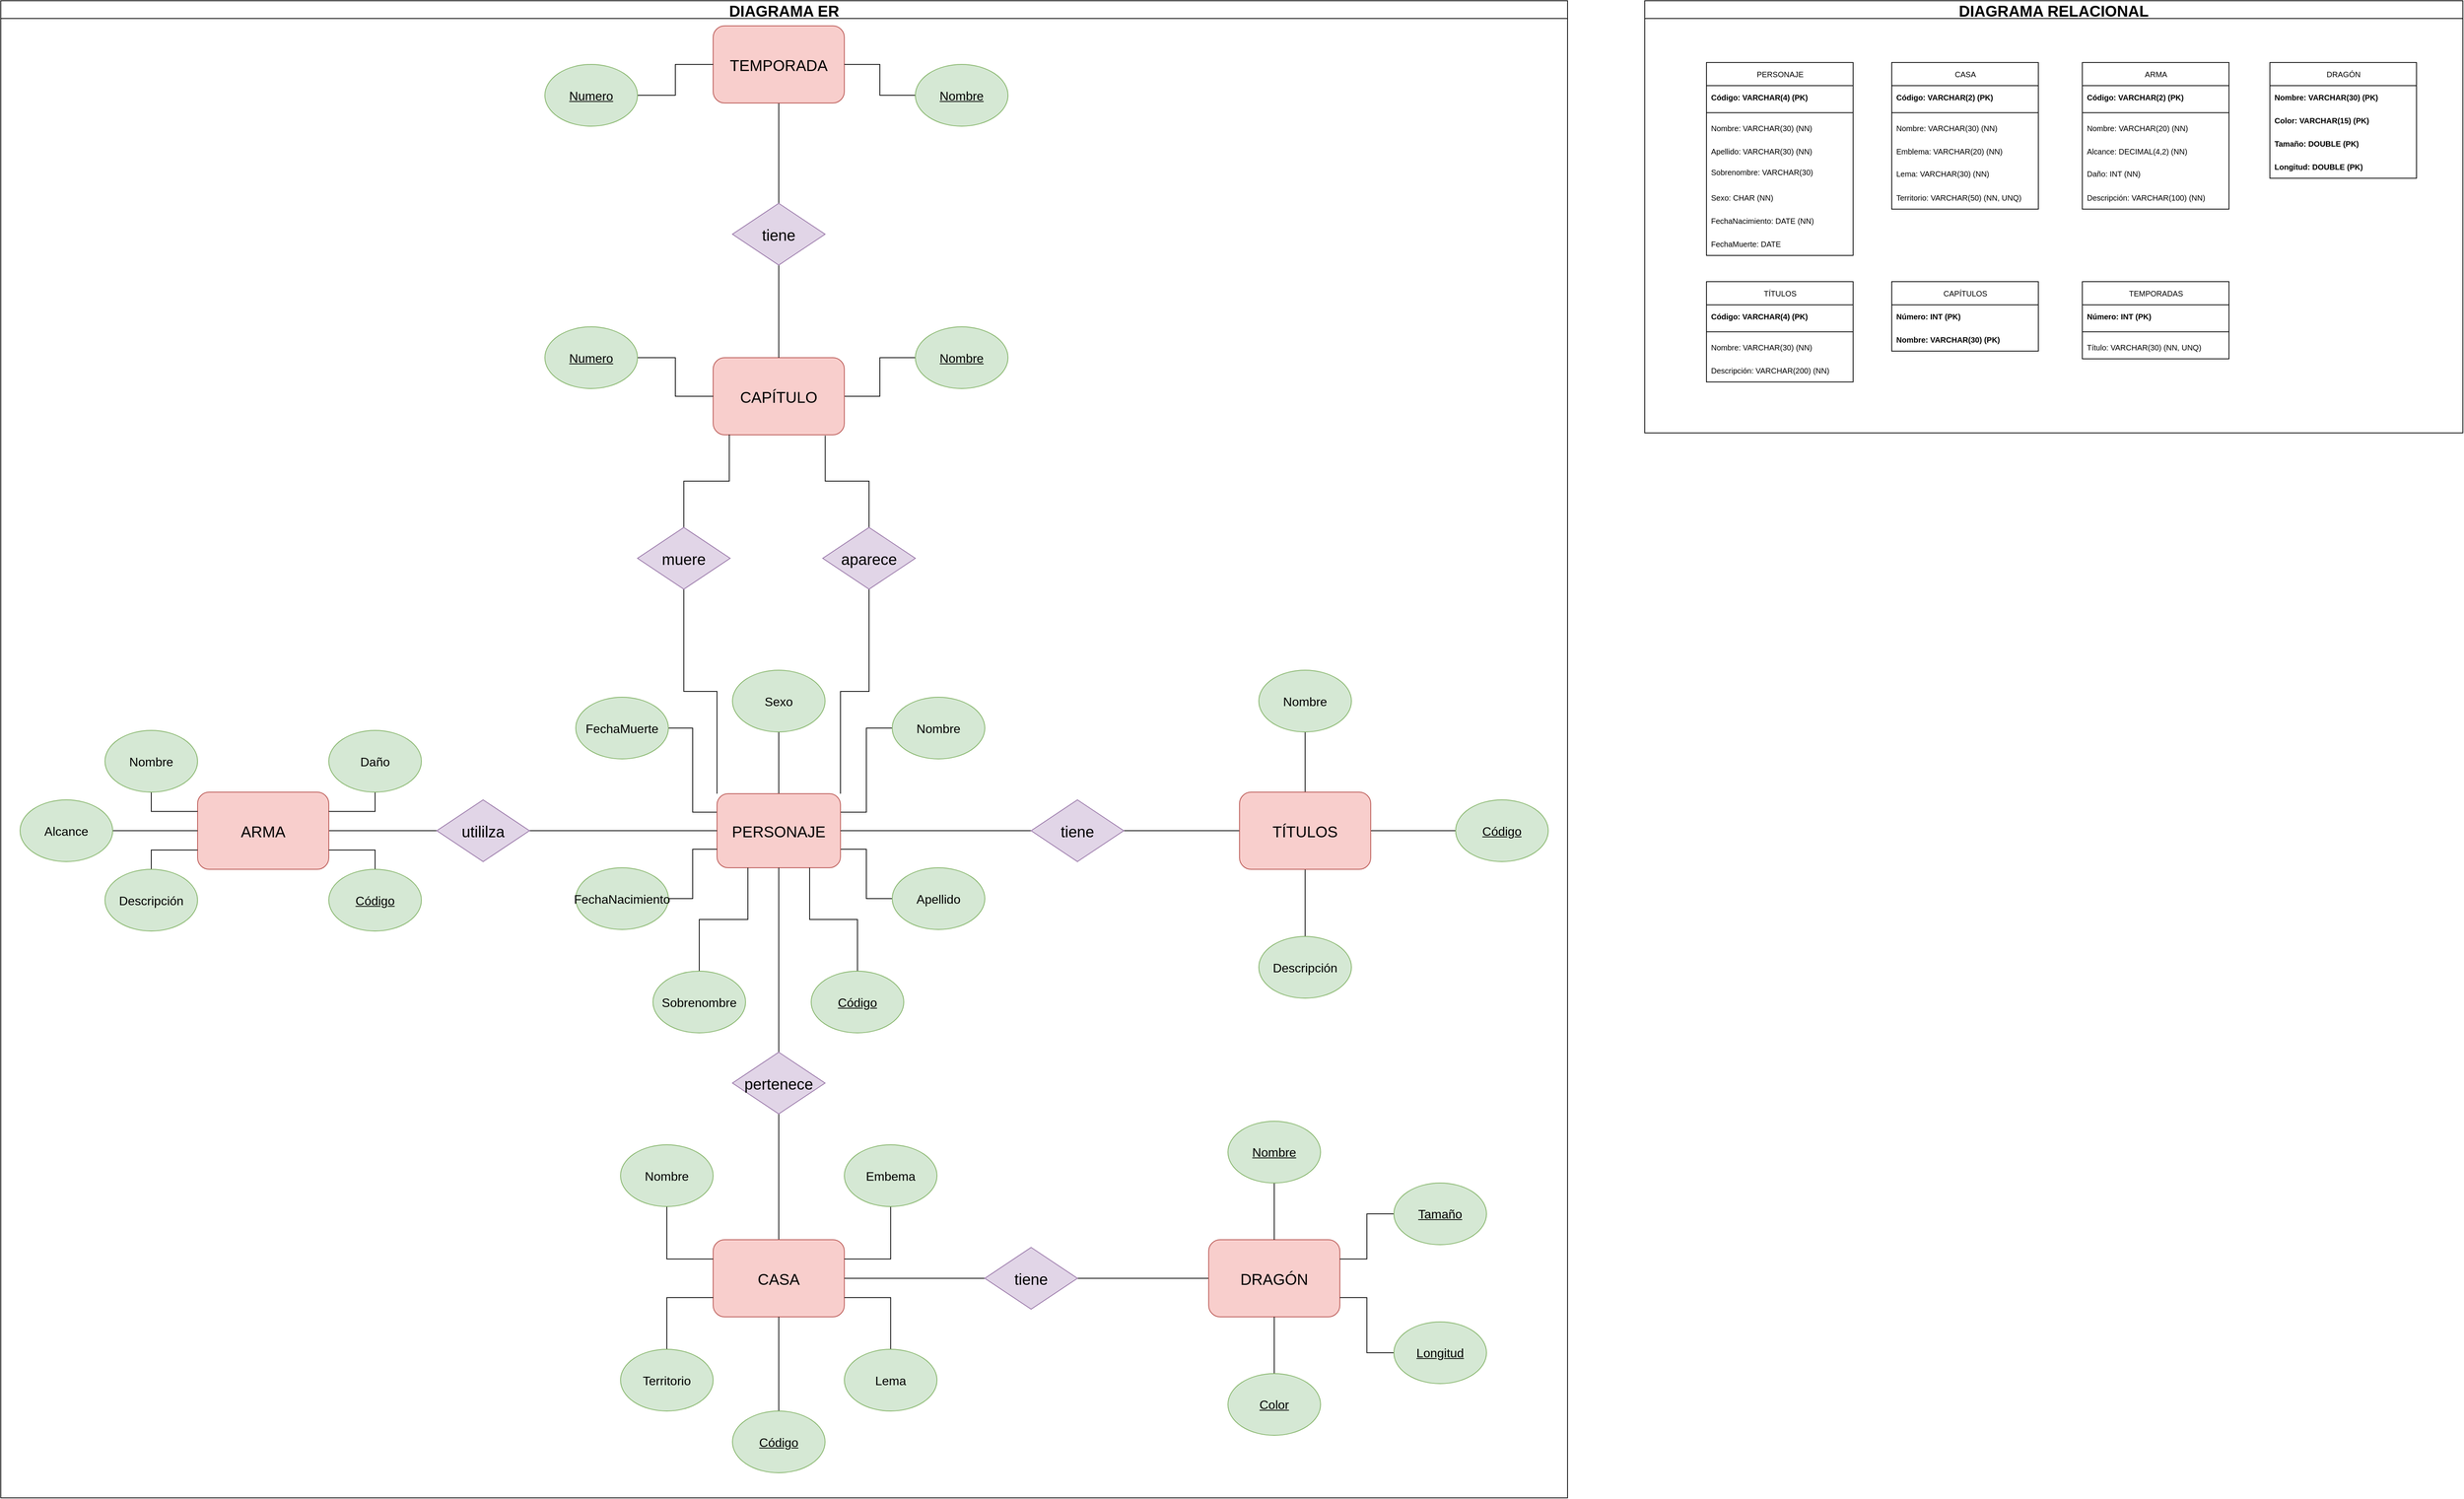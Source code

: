 <mxfile version="20.5.3" type="google"><diagram id="aLsvTZAw9SUJD15MNwd6" name="Página-1"><mxGraphModel grid="1" page="1" gridSize="10" guides="1" tooltips="1" connect="1" arrows="1" fold="1" pageScale="1" pageWidth="1654" pageHeight="1169" math="0" shadow="0"><root><mxCell id="0"/><mxCell id="1" parent="0"/><mxCell id="Mg6Dkxe5XD_Mq7ivaRvk-1" value="DIAGRAMA ER" style="swimlane;fontSize=20;startSize=23;" vertex="1" parent="1"><mxGeometry x="-2240" y="290" width="2030" height="1940" as="geometry"/></mxCell><mxCell id="mIwRkPIRXLAFHMo4J24B-2" style="edgeStyle=orthogonalEdgeStyle;rounded=0;orthogonalLoop=1;jettySize=auto;html=1;endArrow=none;endFill=0;" edge="1" parent="Mg6Dkxe5XD_Mq7ivaRvk-1" source="mkuXQ9xr3yHY9NGdaIat-8" target="mkuXQ9xr3yHY9NGdaIat-52"><mxGeometry relative="1" as="geometry"/></mxCell><mxCell id="mkuXQ9xr3yHY9NGdaIat-8" value="CASA" style="rounded=1;whiteSpace=wrap;html=1;fillColor=#f8cecc;strokeColor=#b85450;fontSize=20;" vertex="1" parent="Mg6Dkxe5XD_Mq7ivaRvk-1"><mxGeometry x="923" y="1605.5" width="170" height="100" as="geometry"/></mxCell><mxCell id="mIwRkPIRXLAFHMo4J24B-20" style="edgeStyle=orthogonalEdgeStyle;rounded=0;orthogonalLoop=1;jettySize=auto;html=1;entryX=1;entryY=0.5;entryDx=0;entryDy=0;endArrow=none;endFill=0;" edge="1" parent="Mg6Dkxe5XD_Mq7ivaRvk-1" source="mkuXQ9xr3yHY9NGdaIat-15" target="mkuXQ9xr3yHY9NGdaIat-41"><mxGeometry relative="1" as="geometry"/></mxCell><mxCell id="mkuXQ9xr3yHY9NGdaIat-15" value="&lt;u style=&quot;font-size: 16px;&quot;&gt;Código&lt;/u&gt;" style="ellipse;whiteSpace=wrap;html=1;fillColor=#d5e8d4;strokeColor=#82b366;fontSize=16;" vertex="1" parent="Mg6Dkxe5XD_Mq7ivaRvk-1"><mxGeometry x="1885" y="1035.5" width="120" height="80" as="geometry"/></mxCell><mxCell id="mIwRkPIRXLAFHMo4J24B-21" style="edgeStyle=orthogonalEdgeStyle;rounded=0;orthogonalLoop=1;jettySize=auto;html=1;endArrow=none;endFill=0;" edge="1" parent="Mg6Dkxe5XD_Mq7ivaRvk-1" source="mkuXQ9xr3yHY9NGdaIat-17" target="mkuXQ9xr3yHY9NGdaIat-41"><mxGeometry relative="1" as="geometry"/></mxCell><mxCell id="mkuXQ9xr3yHY9NGdaIat-17" value="Nombre" style="ellipse;whiteSpace=wrap;html=1;fillColor=#d5e8d4;strokeColor=#82b366;fontSize=16;" vertex="1" parent="Mg6Dkxe5XD_Mq7ivaRvk-1"><mxGeometry x="1630" y="867.5" width="120" height="80" as="geometry"/></mxCell><mxCell id="p7x36olJWWS2uC2-jQU8-4" style="edgeStyle=orthogonalEdgeStyle;rounded=0;orthogonalLoop=1;jettySize=auto;html=1;entryX=1;entryY=0.25;entryDx=0;entryDy=0;endArrow=none;endFill=0;" edge="1" parent="Mg6Dkxe5XD_Mq7ivaRvk-1" source="mkuXQ9xr3yHY9NGdaIat-10" target="mkuXQ9xr3yHY9NGdaIat-40"><mxGeometry relative="1" as="geometry"/></mxCell><mxCell id="mkuXQ9xr3yHY9NGdaIat-10" value="Nombre" style="ellipse;whiteSpace=wrap;html=1;fillColor=#d5e8d4;strokeColor=#82b366;fontSize=16;" vertex="1" parent="Mg6Dkxe5XD_Mq7ivaRvk-1"><mxGeometry x="1155" y="902.5" width="120" height="80" as="geometry"/></mxCell><mxCell id="p7x36olJWWS2uC2-jQU8-8" style="edgeStyle=orthogonalEdgeStyle;rounded=0;orthogonalLoop=1;jettySize=auto;html=1;entryX=1;entryY=0.75;entryDx=0;entryDy=0;endArrow=none;endFill=0;" edge="1" parent="Mg6Dkxe5XD_Mq7ivaRvk-1" source="mkuXQ9xr3yHY9NGdaIat-20" target="mkuXQ9xr3yHY9NGdaIat-40"><mxGeometry relative="1" as="geometry"/></mxCell><mxCell id="mkuXQ9xr3yHY9NGdaIat-20" value="Apellido" style="ellipse;whiteSpace=wrap;html=1;fillColor=#d5e8d4;strokeColor=#82b366;fontSize=16;" vertex="1" parent="Mg6Dkxe5XD_Mq7ivaRvk-1"><mxGeometry x="1155" y="1123.5" width="120" height="80" as="geometry"/></mxCell><mxCell id="p7x36olJWWS2uC2-jQU8-1" value="" style="edgeStyle=orthogonalEdgeStyle;rounded=0;orthogonalLoop=1;jettySize=auto;html=1;endArrow=none;endFill=0;" edge="1" parent="Mg6Dkxe5XD_Mq7ivaRvk-1" source="mkuXQ9xr3yHY9NGdaIat-22" target="mkuXQ9xr3yHY9NGdaIat-40"><mxGeometry relative="1" as="geometry"/></mxCell><mxCell id="mkuXQ9xr3yHY9NGdaIat-22" value="Sexo" style="ellipse;whiteSpace=wrap;html=1;fillColor=#d5e8d4;strokeColor=#82b366;fontSize=16;" vertex="1" parent="Mg6Dkxe5XD_Mq7ivaRvk-1"><mxGeometry x="948" y="867.5" width="120" height="80" as="geometry"/></mxCell><mxCell id="p7x36olJWWS2uC2-jQU8-5" style="edgeStyle=orthogonalEdgeStyle;rounded=0;orthogonalLoop=1;jettySize=auto;html=1;entryX=0;entryY=0.25;entryDx=0;entryDy=0;endArrow=none;endFill=0;" edge="1" parent="Mg6Dkxe5XD_Mq7ivaRvk-1" source="mkuXQ9xr3yHY9NGdaIat-24" target="mkuXQ9xr3yHY9NGdaIat-40"><mxGeometry relative="1" as="geometry"/></mxCell><mxCell id="mkuXQ9xr3yHY9NGdaIat-24" value="FechaMuerte" style="ellipse;whiteSpace=wrap;html=1;fillColor=#d5e8d4;strokeColor=#82b366;fontSize=16;" vertex="1" parent="Mg6Dkxe5XD_Mq7ivaRvk-1"><mxGeometry x="745" y="902.5" width="120" height="80" as="geometry"/></mxCell><mxCell id="mIwRkPIRXLAFHMo4J24B-22" style="edgeStyle=orthogonalEdgeStyle;rounded=0;orthogonalLoop=1;jettySize=auto;html=1;entryX=0.5;entryY=1;entryDx=0;entryDy=0;endArrow=none;endFill=0;" edge="1" parent="Mg6Dkxe5XD_Mq7ivaRvk-1" source="mkuXQ9xr3yHY9NGdaIat-34" target="mkuXQ9xr3yHY9NGdaIat-41"><mxGeometry relative="1" as="geometry"/></mxCell><mxCell id="mkuXQ9xr3yHY9NGdaIat-34" value="Descripción" style="ellipse;whiteSpace=wrap;html=1;fillColor=#d5e8d4;strokeColor=#82b366;fontSize=16;" vertex="1" parent="Mg6Dkxe5XD_Mq7ivaRvk-1"><mxGeometry x="1630" y="1212.5" width="120" height="80" as="geometry"/></mxCell><mxCell id="mIwRkPIRXLAFHMo4J24B-30" style="edgeStyle=orthogonalEdgeStyle;rounded=0;orthogonalLoop=1;jettySize=auto;html=1;entryX=0;entryY=0.5;entryDx=0;entryDy=0;endArrow=none;endFill=0;" edge="1" parent="Mg6Dkxe5XD_Mq7ivaRvk-1" source="mkuXQ9xr3yHY9NGdaIat-37" target="mkuXQ9xr3yHY9NGdaIat-45"><mxGeometry relative="1" as="geometry"/></mxCell><mxCell id="mkuXQ9xr3yHY9NGdaIat-37" value="CAPÍTULO" style="rounded=1;whiteSpace=wrap;html=1;fillColor=#f8cecc;strokeColor=#b85450;fontSize=20;" vertex="1" parent="Mg6Dkxe5XD_Mq7ivaRvk-1"><mxGeometry x="923" y="462.5" width="170" height="100" as="geometry"/></mxCell><mxCell id="mIwRkPIRXLAFHMo4J24B-32" style="edgeStyle=orthogonalEdgeStyle;rounded=0;orthogonalLoop=1;jettySize=auto;html=1;endArrow=none;endFill=0;" edge="1" parent="Mg6Dkxe5XD_Mq7ivaRvk-1" source="mkuXQ9xr3yHY9NGdaIat-38" target="mkuXQ9xr3yHY9NGdaIat-76"><mxGeometry relative="1" as="geometry"/></mxCell><mxCell id="mkuXQ9xr3yHY9NGdaIat-38" value="TEMPORADA" style="rounded=1;whiteSpace=wrap;html=1;fillColor=#f8cecc;strokeColor=#b85450;fontSize=20;" vertex="1" parent="Mg6Dkxe5XD_Mq7ivaRvk-1"><mxGeometry x="923" y="32.5" width="170" height="100" as="geometry"/></mxCell><mxCell id="mIwRkPIRXLAFHMo4J24B-10" style="edgeStyle=orthogonalEdgeStyle;rounded=0;orthogonalLoop=1;jettySize=auto;html=1;entryX=1;entryY=0.5;entryDx=0;entryDy=0;endArrow=none;endFill=0;" edge="1" parent="Mg6Dkxe5XD_Mq7ivaRvk-1" source="mkuXQ9xr3yHY9NGdaIat-39" target="mkuXQ9xr3yHY9NGdaIat-71"><mxGeometry relative="1" as="geometry"/></mxCell><mxCell id="mkuXQ9xr3yHY9NGdaIat-39" value="DRAGÓN" style="rounded=1;whiteSpace=wrap;html=1;fillColor=#f8cecc;strokeColor=#b85450;fontSize=20;" vertex="1" parent="Mg6Dkxe5XD_Mq7ivaRvk-1"><mxGeometry x="1565" y="1605.5" width="170" height="100" as="geometry"/></mxCell><mxCell id="mkuXQ9xr3yHY9NGdaIat-40" value="PERSONAJE" style="rounded=1;whiteSpace=wrap;html=1;fillColor=#f8cecc;strokeColor=#b85450;fontSize=20;" vertex="1" parent="Mg6Dkxe5XD_Mq7ivaRvk-1"><mxGeometry x="928" y="1027.5" width="160" height="96" as="geometry"/></mxCell><mxCell id="mIwRkPIRXLAFHMo4J24B-19" style="edgeStyle=orthogonalEdgeStyle;rounded=0;orthogonalLoop=1;jettySize=auto;html=1;entryX=1;entryY=0.5;entryDx=0;entryDy=0;endArrow=none;endFill=0;" edge="1" parent="Mg6Dkxe5XD_Mq7ivaRvk-1" source="mkuXQ9xr3yHY9NGdaIat-41" target="mkuXQ9xr3yHY9NGdaIat-72"><mxGeometry relative="1" as="geometry"/></mxCell><mxCell id="mkuXQ9xr3yHY9NGdaIat-41" value="TÍTULOS" style="rounded=1;whiteSpace=wrap;html=1;fillColor=#f8cecc;strokeColor=#b85450;fontSize=20;" vertex="1" parent="Mg6Dkxe5XD_Mq7ivaRvk-1"><mxGeometry x="1605" y="1025.5" width="170" height="100" as="geometry"/></mxCell><mxCell id="mIwRkPIRXLAFHMo4J24B-12" style="edgeStyle=orthogonalEdgeStyle;rounded=0;orthogonalLoop=1;jettySize=auto;html=1;endArrow=none;endFill=0;" edge="1" parent="Mg6Dkxe5XD_Mq7ivaRvk-1" source="mkuXQ9xr3yHY9NGdaIat-42" target="mkuXQ9xr3yHY9NGdaIat-53"><mxGeometry relative="1" as="geometry"/></mxCell><mxCell id="mkuXQ9xr3yHY9NGdaIat-42" value="ARMA" style="rounded=1;whiteSpace=wrap;html=1;fillColor=#f8cecc;strokeColor=#b85450;fontSize=20;" vertex="1" parent="Mg6Dkxe5XD_Mq7ivaRvk-1"><mxGeometry x="255" y="1025.5" width="170" height="100" as="geometry"/></mxCell><mxCell id="mIwRkPIRXLAFHMo4J24B-29" style="edgeStyle=orthogonalEdgeStyle;rounded=0;orthogonalLoop=1;jettySize=auto;html=1;entryX=0;entryY=0.5;entryDx=0;entryDy=0;endArrow=none;endFill=0;" edge="1" parent="Mg6Dkxe5XD_Mq7ivaRvk-1" source="mkuXQ9xr3yHY9NGdaIat-44" target="mkuXQ9xr3yHY9NGdaIat-37"><mxGeometry relative="1" as="geometry"/></mxCell><mxCell id="mkuXQ9xr3yHY9NGdaIat-44" value="&lt;u&gt;Numero&lt;/u&gt;" style="ellipse;whiteSpace=wrap;html=1;fillColor=#d5e8d4;strokeColor=#82b366;fontStyle=4;fontSize=16;" vertex="1" parent="Mg6Dkxe5XD_Mq7ivaRvk-1"><mxGeometry x="705" y="422.5" width="120" height="80" as="geometry"/></mxCell><mxCell id="mkuXQ9xr3yHY9NGdaIat-45" value="Nombre" style="ellipse;whiteSpace=wrap;html=1;fillColor=#d5e8d4;strokeColor=#82b366;fontStyle=4;fontSize=16;" vertex="1" parent="Mg6Dkxe5XD_Mq7ivaRvk-1"><mxGeometry x="1185" y="422.5" width="120" height="80" as="geometry"/></mxCell><mxCell id="mIwRkPIRXLAFHMo4J24B-33" style="edgeStyle=orthogonalEdgeStyle;rounded=0;orthogonalLoop=1;jettySize=auto;html=1;entryX=0;entryY=0.5;entryDx=0;entryDy=0;endArrow=none;endFill=0;" edge="1" parent="Mg6Dkxe5XD_Mq7ivaRvk-1" source="mkuXQ9xr3yHY9NGdaIat-46" target="mkuXQ9xr3yHY9NGdaIat-38"><mxGeometry relative="1" as="geometry"/></mxCell><mxCell id="mkuXQ9xr3yHY9NGdaIat-46" value="Numero" style="ellipse;whiteSpace=wrap;html=1;fillColor=#d5e8d4;strokeColor=#82b366;fontStyle=4;fontSize=16;" vertex="1" parent="Mg6Dkxe5XD_Mq7ivaRvk-1"><mxGeometry x="705" y="82.5" width="120" height="80" as="geometry"/></mxCell><mxCell id="mIwRkPIRXLAFHMo4J24B-34" style="edgeStyle=orthogonalEdgeStyle;rounded=0;orthogonalLoop=1;jettySize=auto;html=1;endArrow=none;endFill=0;" edge="1" parent="Mg6Dkxe5XD_Mq7ivaRvk-1" source="mkuXQ9xr3yHY9NGdaIat-47" target="mkuXQ9xr3yHY9NGdaIat-38"><mxGeometry relative="1" as="geometry"/></mxCell><mxCell id="mkuXQ9xr3yHY9NGdaIat-47" value="Nombre" style="ellipse;whiteSpace=wrap;html=1;fillColor=#d5e8d4;strokeColor=#82b366;fontStyle=4;fontSize=16;" vertex="1" parent="Mg6Dkxe5XD_Mq7ivaRvk-1"><mxGeometry x="1185" y="82.5" width="120" height="80" as="geometry"/></mxCell><mxCell id="mIwRkPIRXLAFHMo4J24B-3" style="edgeStyle=orthogonalEdgeStyle;rounded=0;orthogonalLoop=1;jettySize=auto;html=1;entryX=0.5;entryY=1;entryDx=0;entryDy=0;endArrow=none;endFill=0;" edge="1" parent="Mg6Dkxe5XD_Mq7ivaRvk-1" source="mkuXQ9xr3yHY9NGdaIat-52" target="mkuXQ9xr3yHY9NGdaIat-40"><mxGeometry relative="1" as="geometry"/></mxCell><mxCell id="mkuXQ9xr3yHY9NGdaIat-52" value="pertenece" style="rhombus;whiteSpace=wrap;html=1;fontSize=20;fillColor=#e1d5e7;strokeColor=#9673a6;" vertex="1" parent="Mg6Dkxe5XD_Mq7ivaRvk-1"><mxGeometry x="948" y="1362.5" width="120" height="80" as="geometry"/></mxCell><mxCell id="mIwRkPIRXLAFHMo4J24B-11" style="edgeStyle=orthogonalEdgeStyle;rounded=0;orthogonalLoop=1;jettySize=auto;html=1;endArrow=none;endFill=0;" edge="1" parent="Mg6Dkxe5XD_Mq7ivaRvk-1" source="mkuXQ9xr3yHY9NGdaIat-53" target="mkuXQ9xr3yHY9NGdaIat-40"><mxGeometry relative="1" as="geometry"/></mxCell><mxCell id="mkuXQ9xr3yHY9NGdaIat-53" value="utililza" style="rhombus;whiteSpace=wrap;html=1;fontSize=20;fillColor=#e1d5e7;strokeColor=#9673a6;" vertex="1" parent="Mg6Dkxe5XD_Mq7ivaRvk-1"><mxGeometry x="565" y="1035.5" width="120" height="80" as="geometry"/></mxCell><mxCell id="mIwRkPIRXLAFHMo4J24B-7" style="edgeStyle=orthogonalEdgeStyle;rounded=0;orthogonalLoop=1;jettySize=auto;html=1;entryX=0.5;entryY=0;entryDx=0;entryDy=0;endArrow=none;endFill=0;" edge="1" parent="Mg6Dkxe5XD_Mq7ivaRvk-1" source="mkuXQ9xr3yHY9NGdaIat-54" target="mkuXQ9xr3yHY9NGdaIat-39"><mxGeometry relative="1" as="geometry"/></mxCell><mxCell id="mkuXQ9xr3yHY9NGdaIat-54" value="Nombre" style="ellipse;whiteSpace=wrap;html=1;fillColor=#d5e8d4;strokeColor=#82b366;fontStyle=4;fontSize=16;" vertex="1" parent="Mg6Dkxe5XD_Mq7ivaRvk-1"><mxGeometry x="1590" y="1452" width="120" height="80" as="geometry"/></mxCell><mxCell id="mIwRkPIRXLAFHMo4J24B-9" style="edgeStyle=orthogonalEdgeStyle;rounded=0;orthogonalLoop=1;jettySize=auto;html=1;entryX=1;entryY=0.75;entryDx=0;entryDy=0;endArrow=none;endFill=0;" edge="1" parent="Mg6Dkxe5XD_Mq7ivaRvk-1" source="mkuXQ9xr3yHY9NGdaIat-55" target="mkuXQ9xr3yHY9NGdaIat-39"><mxGeometry relative="1" as="geometry"/></mxCell><mxCell id="mkuXQ9xr3yHY9NGdaIat-55" value="Longitud" style="ellipse;whiteSpace=wrap;html=1;fillColor=#d5e8d4;strokeColor=#82b366;fontStyle=4;fontSize=16;" vertex="1" parent="Mg6Dkxe5XD_Mq7ivaRvk-1"><mxGeometry x="1805" y="1712" width="120" height="80" as="geometry"/></mxCell><mxCell id="mIwRkPIRXLAFHMo4J24B-8" style="edgeStyle=orthogonalEdgeStyle;rounded=0;orthogonalLoop=1;jettySize=auto;html=1;entryX=1;entryY=0.25;entryDx=0;entryDy=0;endArrow=none;endFill=0;" edge="1" parent="Mg6Dkxe5XD_Mq7ivaRvk-1" source="mkuXQ9xr3yHY9NGdaIat-56" target="mkuXQ9xr3yHY9NGdaIat-39"><mxGeometry relative="1" as="geometry"/></mxCell><mxCell id="mkuXQ9xr3yHY9NGdaIat-56" value="Tamaño" style="ellipse;whiteSpace=wrap;html=1;fillColor=#d5e8d4;strokeColor=#82b366;fontStyle=4;fontSize=16;" vertex="1" parent="Mg6Dkxe5XD_Mq7ivaRvk-1"><mxGeometry x="1805" y="1532" width="120" height="80" as="geometry"/></mxCell><mxCell id="mIwRkPIRXLAFHMo4J24B-6" style="edgeStyle=orthogonalEdgeStyle;rounded=0;orthogonalLoop=1;jettySize=auto;html=1;endArrow=none;endFill=0;" edge="1" parent="Mg6Dkxe5XD_Mq7ivaRvk-1" source="mkuXQ9xr3yHY9NGdaIat-57" target="mkuXQ9xr3yHY9NGdaIat-39"><mxGeometry relative="1" as="geometry"/></mxCell><mxCell id="mkuXQ9xr3yHY9NGdaIat-57" value="Color" style="ellipse;whiteSpace=wrap;html=1;fillColor=#d5e8d4;strokeColor=#82b366;fontStyle=4;fontSize=16;" vertex="1" parent="Mg6Dkxe5XD_Mq7ivaRvk-1"><mxGeometry x="1590" y="1779" width="120" height="80" as="geometry"/></mxCell><mxCell id="p7x36olJWWS2uC2-jQU8-16" style="edgeStyle=orthogonalEdgeStyle;rounded=0;orthogonalLoop=1;jettySize=auto;html=1;entryX=0.5;entryY=1;entryDx=0;entryDy=0;endArrow=none;endFill=0;" edge="1" parent="Mg6Dkxe5XD_Mq7ivaRvk-1" source="mkuXQ9xr3yHY9NGdaIat-58" target="mkuXQ9xr3yHY9NGdaIat-8"><mxGeometry relative="1" as="geometry"/></mxCell><mxCell id="mkuXQ9xr3yHY9NGdaIat-58" value="&lt;u style=&quot;font-size: 16px;&quot;&gt;Código&lt;/u&gt;" style="ellipse;whiteSpace=wrap;html=1;fillColor=#d5e8d4;strokeColor=#82b366;fontSize=16;" vertex="1" parent="Mg6Dkxe5XD_Mq7ivaRvk-1"><mxGeometry x="948" y="1827.5" width="120" height="80" as="geometry"/></mxCell><mxCell id="p7x36olJWWS2uC2-jQU8-12" style="edgeStyle=orthogonalEdgeStyle;rounded=0;orthogonalLoop=1;jettySize=auto;html=1;entryX=0;entryY=0.25;entryDx=0;entryDy=0;endArrow=none;endFill=0;" edge="1" parent="Mg6Dkxe5XD_Mq7ivaRvk-1" source="mkuXQ9xr3yHY9NGdaIat-59" target="mkuXQ9xr3yHY9NGdaIat-8"><mxGeometry relative="1" as="geometry"/></mxCell><mxCell id="mkuXQ9xr3yHY9NGdaIat-59" value="Nombre" style="ellipse;whiteSpace=wrap;html=1;fillColor=#d5e8d4;strokeColor=#82b366;fontSize=16;" vertex="1" parent="Mg6Dkxe5XD_Mq7ivaRvk-1"><mxGeometry x="803" y="1482.5" width="120" height="80" as="geometry"/></mxCell><mxCell id="p7x36olJWWS2uC2-jQU8-13" style="edgeStyle=orthogonalEdgeStyle;rounded=0;orthogonalLoop=1;jettySize=auto;html=1;entryX=1;entryY=0.25;entryDx=0;entryDy=0;endArrow=none;endFill=0;" edge="1" parent="Mg6Dkxe5XD_Mq7ivaRvk-1" source="mkuXQ9xr3yHY9NGdaIat-60" target="mkuXQ9xr3yHY9NGdaIat-8"><mxGeometry relative="1" as="geometry"/></mxCell><mxCell id="mkuXQ9xr3yHY9NGdaIat-60" value="Embema" style="ellipse;whiteSpace=wrap;html=1;fillColor=#d5e8d4;strokeColor=#82b366;fontSize=16;" vertex="1" parent="Mg6Dkxe5XD_Mq7ivaRvk-1"><mxGeometry x="1093" y="1482.5" width="120" height="80" as="geometry"/></mxCell><mxCell id="p7x36olJWWS2uC2-jQU8-14" style="edgeStyle=orthogonalEdgeStyle;rounded=0;orthogonalLoop=1;jettySize=auto;html=1;entryX=1;entryY=0.75;entryDx=0;entryDy=0;endArrow=none;endFill=0;" edge="1" parent="Mg6Dkxe5XD_Mq7ivaRvk-1" source="mkuXQ9xr3yHY9NGdaIat-61" target="mkuXQ9xr3yHY9NGdaIat-8"><mxGeometry relative="1" as="geometry"/></mxCell><mxCell id="mkuXQ9xr3yHY9NGdaIat-61" value="Lema" style="ellipse;whiteSpace=wrap;html=1;fillColor=#d5e8d4;strokeColor=#82b366;fontSize=16;" vertex="1" parent="Mg6Dkxe5XD_Mq7ivaRvk-1"><mxGeometry x="1093" y="1747.5" width="120" height="80" as="geometry"/></mxCell><mxCell id="p7x36olJWWS2uC2-jQU8-15" style="edgeStyle=orthogonalEdgeStyle;rounded=0;orthogonalLoop=1;jettySize=auto;html=1;entryX=0;entryY=0.75;entryDx=0;entryDy=0;endArrow=none;endFill=0;" edge="1" parent="Mg6Dkxe5XD_Mq7ivaRvk-1" source="mkuXQ9xr3yHY9NGdaIat-62" target="mkuXQ9xr3yHY9NGdaIat-8"><mxGeometry relative="1" as="geometry"/></mxCell><mxCell id="mkuXQ9xr3yHY9NGdaIat-62" value="Territorio" style="ellipse;whiteSpace=wrap;html=1;fillColor=#d5e8d4;strokeColor=#82b366;fontSize=16;" vertex="1" parent="Mg6Dkxe5XD_Mq7ivaRvk-1"><mxGeometry x="803" y="1747.5" width="120" height="80" as="geometry"/></mxCell><mxCell id="mIwRkPIRXLAFHMo4J24B-15" style="edgeStyle=orthogonalEdgeStyle;rounded=0;orthogonalLoop=1;jettySize=auto;html=1;entryX=1;entryY=0.75;entryDx=0;entryDy=0;endArrow=none;endFill=0;" edge="1" parent="Mg6Dkxe5XD_Mq7ivaRvk-1" source="mkuXQ9xr3yHY9NGdaIat-63" target="mkuXQ9xr3yHY9NGdaIat-42"><mxGeometry relative="1" as="geometry"/></mxCell><mxCell id="mkuXQ9xr3yHY9NGdaIat-63" value="&lt;u style=&quot;font-size: 16px;&quot;&gt;Código&lt;/u&gt;" style="ellipse;whiteSpace=wrap;html=1;fillColor=#d5e8d4;strokeColor=#82b366;fontSize=16;" vertex="1" parent="Mg6Dkxe5XD_Mq7ivaRvk-1"><mxGeometry x="425" y="1125.5" width="120" height="80" as="geometry"/></mxCell><mxCell id="mIwRkPIRXLAFHMo4J24B-16" style="edgeStyle=orthogonalEdgeStyle;rounded=0;orthogonalLoop=1;jettySize=auto;html=1;entryX=0;entryY=0.25;entryDx=0;entryDy=0;endArrow=none;endFill=0;" edge="1" parent="Mg6Dkxe5XD_Mq7ivaRvk-1" source="mkuXQ9xr3yHY9NGdaIat-64" target="mkuXQ9xr3yHY9NGdaIat-42"><mxGeometry relative="1" as="geometry"/></mxCell><mxCell id="mkuXQ9xr3yHY9NGdaIat-64" value="Nombre" style="ellipse;whiteSpace=wrap;html=1;fillColor=#d5e8d4;strokeColor=#82b366;fontSize=16;" vertex="1" parent="Mg6Dkxe5XD_Mq7ivaRvk-1"><mxGeometry x="135" y="945.5" width="120" height="80" as="geometry"/></mxCell><mxCell id="mIwRkPIRXLAFHMo4J24B-14" style="edgeStyle=orthogonalEdgeStyle;rounded=0;orthogonalLoop=1;jettySize=auto;html=1;entryX=1;entryY=0.25;entryDx=0;entryDy=0;endArrow=none;endFill=0;" edge="1" parent="Mg6Dkxe5XD_Mq7ivaRvk-1" source="mkuXQ9xr3yHY9NGdaIat-65" target="mkuXQ9xr3yHY9NGdaIat-42"><mxGeometry relative="1" as="geometry"/></mxCell><mxCell id="mkuXQ9xr3yHY9NGdaIat-65" value="Daño" style="ellipse;whiteSpace=wrap;html=1;fillColor=#d5e8d4;strokeColor=#82b366;fontSize=16;" vertex="1" parent="Mg6Dkxe5XD_Mq7ivaRvk-1"><mxGeometry x="425" y="945.5" width="120" height="80" as="geometry"/></mxCell><mxCell id="mIwRkPIRXLAFHMo4J24B-13" style="edgeStyle=orthogonalEdgeStyle;rounded=0;orthogonalLoop=1;jettySize=auto;html=1;endArrow=none;endFill=0;" edge="1" parent="Mg6Dkxe5XD_Mq7ivaRvk-1" source="mkuXQ9xr3yHY9NGdaIat-66" target="mkuXQ9xr3yHY9NGdaIat-42"><mxGeometry relative="1" as="geometry"/></mxCell><mxCell id="mkuXQ9xr3yHY9NGdaIat-66" value="&lt;div style=&quot;font-size: 16px;&quot;&gt;Alcance&lt;/div&gt;" style="ellipse;whiteSpace=wrap;html=1;fillColor=#d5e8d4;strokeColor=#82b366;fontSize=16;" vertex="1" parent="Mg6Dkxe5XD_Mq7ivaRvk-1"><mxGeometry x="25" y="1035.5" width="120" height="80" as="geometry"/></mxCell><mxCell id="mIwRkPIRXLAFHMo4J24B-17" style="edgeStyle=orthogonalEdgeStyle;rounded=0;orthogonalLoop=1;jettySize=auto;html=1;entryX=0;entryY=0.75;entryDx=0;entryDy=0;endArrow=none;endFill=0;" edge="1" parent="Mg6Dkxe5XD_Mq7ivaRvk-1" source="mkuXQ9xr3yHY9NGdaIat-67" target="mkuXQ9xr3yHY9NGdaIat-42"><mxGeometry relative="1" as="geometry"/></mxCell><mxCell id="mkuXQ9xr3yHY9NGdaIat-67" value="Descripción" style="ellipse;whiteSpace=wrap;html=1;fillColor=#d5e8d4;strokeColor=#82b366;fontSize=16;" vertex="1" parent="Mg6Dkxe5XD_Mq7ivaRvk-1"><mxGeometry x="135" y="1125.5" width="120" height="80" as="geometry"/></mxCell><mxCell id="p7x36olJWWS2uC2-jQU8-7" style="edgeStyle=orthogonalEdgeStyle;rounded=0;orthogonalLoop=1;jettySize=auto;html=1;entryX=0.75;entryY=1;entryDx=0;entryDy=0;endArrow=none;endFill=0;" edge="1" parent="Mg6Dkxe5XD_Mq7ivaRvk-1" source="mkuXQ9xr3yHY9NGdaIat-68" target="mkuXQ9xr3yHY9NGdaIat-40"><mxGeometry relative="1" as="geometry"/></mxCell><mxCell id="mkuXQ9xr3yHY9NGdaIat-68" value="&lt;u style=&quot;font-size: 16px;&quot;&gt;Código&lt;/u&gt;" style="ellipse;whiteSpace=wrap;html=1;fillColor=#d5e8d4;strokeColor=#82b366;fontSize=16;" vertex="1" parent="Mg6Dkxe5XD_Mq7ivaRvk-1"><mxGeometry x="1050" y="1257.5" width="120" height="80" as="geometry"/></mxCell><mxCell id="p7x36olJWWS2uC2-jQU8-6" style="edgeStyle=orthogonalEdgeStyle;rounded=0;orthogonalLoop=1;jettySize=auto;html=1;entryX=0.25;entryY=1;entryDx=0;entryDy=0;endArrow=none;endFill=0;" edge="1" parent="Mg6Dkxe5XD_Mq7ivaRvk-1" source="mkuXQ9xr3yHY9NGdaIat-69" target="mkuXQ9xr3yHY9NGdaIat-40"><mxGeometry relative="1" as="geometry"/></mxCell><mxCell id="mkuXQ9xr3yHY9NGdaIat-69" value="Sobrenombre" style="ellipse;whiteSpace=wrap;html=1;fillColor=#d5e8d4;strokeColor=#82b366;fontSize=16;" vertex="1" parent="Mg6Dkxe5XD_Mq7ivaRvk-1"><mxGeometry x="845" y="1257.5" width="120" height="80" as="geometry"/></mxCell><mxCell id="p7x36olJWWS2uC2-jQU8-9" style="edgeStyle=orthogonalEdgeStyle;rounded=0;orthogonalLoop=1;jettySize=auto;html=1;entryX=0;entryY=0.75;entryDx=0;entryDy=0;endArrow=none;endFill=0;" edge="1" parent="Mg6Dkxe5XD_Mq7ivaRvk-1" source="mkuXQ9xr3yHY9NGdaIat-70" target="mkuXQ9xr3yHY9NGdaIat-40"><mxGeometry relative="1" as="geometry"/></mxCell><mxCell id="mkuXQ9xr3yHY9NGdaIat-70" value="FechaNacimiento" style="ellipse;whiteSpace=wrap;html=1;fillColor=#d5e8d4;strokeColor=#82b366;fontSize=16;" vertex="1" parent="Mg6Dkxe5XD_Mq7ivaRvk-1"><mxGeometry x="745" y="1123.5" width="120" height="80" as="geometry"/></mxCell><mxCell id="mIwRkPIRXLAFHMo4J24B-4" style="edgeStyle=orthogonalEdgeStyle;rounded=0;orthogonalLoop=1;jettySize=auto;html=1;entryX=1;entryY=0.5;entryDx=0;entryDy=0;endArrow=none;endFill=0;" edge="1" parent="Mg6Dkxe5XD_Mq7ivaRvk-1" source="mkuXQ9xr3yHY9NGdaIat-71" target="mkuXQ9xr3yHY9NGdaIat-8"><mxGeometry relative="1" as="geometry"/></mxCell><mxCell id="mkuXQ9xr3yHY9NGdaIat-71" value="tiene" style="rhombus;whiteSpace=wrap;html=1;fontSize=20;fillColor=#e1d5e7;strokeColor=#9673a6;" vertex="1" parent="Mg6Dkxe5XD_Mq7ivaRvk-1"><mxGeometry x="1275" y="1615.5" width="120" height="80" as="geometry"/></mxCell><mxCell id="mIwRkPIRXLAFHMo4J24B-18" style="edgeStyle=orthogonalEdgeStyle;rounded=0;orthogonalLoop=1;jettySize=auto;html=1;entryX=1;entryY=0.5;entryDx=0;entryDy=0;endArrow=none;endFill=0;" edge="1" parent="Mg6Dkxe5XD_Mq7ivaRvk-1" source="mkuXQ9xr3yHY9NGdaIat-72" target="mkuXQ9xr3yHY9NGdaIat-40"><mxGeometry relative="1" as="geometry"/></mxCell><mxCell id="mkuXQ9xr3yHY9NGdaIat-72" value="tiene" style="rhombus;whiteSpace=wrap;html=1;fontSize=20;fillColor=#e1d5e7;strokeColor=#9673a6;" vertex="1" parent="Mg6Dkxe5XD_Mq7ivaRvk-1"><mxGeometry x="1335" y="1035.5" width="120" height="80" as="geometry"/></mxCell><mxCell id="mIwRkPIRXLAFHMo4J24B-25" style="edgeStyle=orthogonalEdgeStyle;rounded=0;orthogonalLoop=1;jettySize=auto;html=1;entryX=1;entryY=0;entryDx=0;entryDy=0;endArrow=none;endFill=0;" edge="1" parent="Mg6Dkxe5XD_Mq7ivaRvk-1" source="mkuXQ9xr3yHY9NGdaIat-74" target="mkuXQ9xr3yHY9NGdaIat-40"><mxGeometry relative="1" as="geometry"/></mxCell><mxCell id="mIwRkPIRXLAFHMo4J24B-28" style="edgeStyle=orthogonalEdgeStyle;rounded=0;orthogonalLoop=1;jettySize=auto;html=1;entryX=0.854;entryY=1.01;entryDx=0;entryDy=0;entryPerimeter=0;endArrow=none;endFill=0;" edge="1" parent="Mg6Dkxe5XD_Mq7ivaRvk-1" source="mkuXQ9xr3yHY9NGdaIat-74" target="mkuXQ9xr3yHY9NGdaIat-37"><mxGeometry relative="1" as="geometry"/></mxCell><mxCell id="mkuXQ9xr3yHY9NGdaIat-74" value="aparece" style="rhombus;whiteSpace=wrap;html=1;fontSize=20;fillColor=#e1d5e7;strokeColor=#9673a6;" vertex="1" parent="Mg6Dkxe5XD_Mq7ivaRvk-1"><mxGeometry x="1065" y="682.5" width="120" height="80" as="geometry"/></mxCell><mxCell id="mIwRkPIRXLAFHMo4J24B-24" style="edgeStyle=orthogonalEdgeStyle;rounded=0;orthogonalLoop=1;jettySize=auto;html=1;entryX=0;entryY=0;entryDx=0;entryDy=0;endArrow=none;endFill=0;" edge="1" parent="Mg6Dkxe5XD_Mq7ivaRvk-1" source="mkuXQ9xr3yHY9NGdaIat-73" target="mkuXQ9xr3yHY9NGdaIat-40"><mxGeometry relative="1" as="geometry"/></mxCell><mxCell id="mIwRkPIRXLAFHMo4J24B-26" style="edgeStyle=orthogonalEdgeStyle;rounded=0;orthogonalLoop=1;jettySize=auto;html=1;entryX=0.123;entryY=0.996;entryDx=0;entryDy=0;entryPerimeter=0;endArrow=none;endFill=0;" edge="1" parent="Mg6Dkxe5XD_Mq7ivaRvk-1" source="mkuXQ9xr3yHY9NGdaIat-73" target="mkuXQ9xr3yHY9NGdaIat-37"><mxGeometry relative="1" as="geometry"/></mxCell><mxCell id="mkuXQ9xr3yHY9NGdaIat-73" value="muere" style="rhombus;whiteSpace=wrap;html=1;fontSize=20;fillColor=#e1d5e7;strokeColor=#9673a6;" vertex="1" parent="Mg6Dkxe5XD_Mq7ivaRvk-1"><mxGeometry x="825" y="682.5" width="120" height="80" as="geometry"/></mxCell><mxCell id="mIwRkPIRXLAFHMo4J24B-31" style="edgeStyle=orthogonalEdgeStyle;rounded=0;orthogonalLoop=1;jettySize=auto;html=1;endArrow=none;endFill=0;" edge="1" parent="Mg6Dkxe5XD_Mq7ivaRvk-1" source="mkuXQ9xr3yHY9NGdaIat-76" target="mkuXQ9xr3yHY9NGdaIat-37"><mxGeometry relative="1" as="geometry"/></mxCell><mxCell id="mkuXQ9xr3yHY9NGdaIat-76" value="tiene" style="rhombus;whiteSpace=wrap;html=1;fontSize=20;fillColor=#e1d5e7;strokeColor=#9673a6;" vertex="1" parent="Mg6Dkxe5XD_Mq7ivaRvk-1"><mxGeometry x="948" y="262.5" width="120" height="80" as="geometry"/></mxCell><mxCell id="Mg6Dkxe5XD_Mq7ivaRvk-2" value="DIAGRAMA RELACIONAL" style="swimlane;fontSize=20;startSize=23;" vertex="1" parent="1"><mxGeometry x="-110" y="290" width="1060" height="560" as="geometry"/></mxCell><mxCell id="I55m2JbfmvKiWE_EnHsV-55" value="TÍTULOS" style="swimlane;fontStyle=0;childLayout=stackLayout;horizontal=1;startSize=30;horizontalStack=0;resizeParent=1;resizeParentMax=0;resizeLast=0;collapsible=1;marginBottom=0;labelBorderColor=none;fontSize=10;html=1;" vertex="1" parent="Mg6Dkxe5XD_Mq7ivaRvk-2"><mxGeometry x="80" y="364" width="190" height="130" as="geometry"/></mxCell><mxCell id="m5lcOEGwzkEnKDRcaru--10" value="&lt;b&gt;Código: VARCHAR(4) (PK)&lt;/b&gt;" style="text;strokeColor=none;fillColor=none;align=left;verticalAlign=middle;spacingLeft=4;spacingRight=4;overflow=hidden;points=[[0,0.5],[1,0.5]];portConstraint=eastwest;rotatable=0;labelBorderColor=none;fontSize=10;html=1;" vertex="1" parent="I55m2JbfmvKiWE_EnHsV-55"><mxGeometry y="30" width="190" height="30" as="geometry"/></mxCell><mxCell id="I55m2JbfmvKiWE_EnHsV-57" value="" style="line;strokeWidth=1;rotatable=0;dashed=0;labelPosition=right;align=left;verticalAlign=middle;spacingTop=0;spacingLeft=6;points=[];portConstraint=eastwest;labelBorderColor=none;fontSize=10;html=1;" vertex="1" parent="I55m2JbfmvKiWE_EnHsV-55"><mxGeometry y="60" width="190" height="10" as="geometry"/></mxCell><mxCell id="I55m2JbfmvKiWE_EnHsV-58" value="Nombre: VARCHAR(30) (NN)" style="text;strokeColor=none;fillColor=none;align=left;verticalAlign=middle;spacingLeft=4;spacingRight=4;overflow=hidden;points=[[0,0.5],[1,0.5]];portConstraint=eastwest;rotatable=0;labelBorderColor=none;fontSize=10;html=1;" vertex="1" parent="I55m2JbfmvKiWE_EnHsV-55"><mxGeometry y="70" width="190" height="30" as="geometry"/></mxCell><mxCell id="I55m2JbfmvKiWE_EnHsV-59" value="Descripción: VARCHAR(200) (NN)" style="text;strokeColor=none;fillColor=none;align=left;verticalAlign=middle;spacingLeft=4;spacingRight=4;overflow=hidden;points=[[0,0.5],[1,0.5]];portConstraint=eastwest;rotatable=0;labelBorderColor=none;fontSize=10;html=1;" vertex="1" parent="I55m2JbfmvKiWE_EnHsV-55"><mxGeometry y="100" width="190" height="30" as="geometry"/></mxCell><mxCell id="I55m2JbfmvKiWE_EnHsV-1" value="PERSONAJE" style="swimlane;fontStyle=0;childLayout=stackLayout;horizontal=1;startSize=30;horizontalStack=0;resizeParent=1;resizeParentMax=0;resizeLast=0;collapsible=1;marginBottom=0;labelBorderColor=none;fontSize=10;html=1;" vertex="1" parent="Mg6Dkxe5XD_Mq7ivaRvk-2"><mxGeometry x="80" y="80" width="190" height="250" as="geometry"/></mxCell><mxCell id="I55m2JbfmvKiWE_EnHsV-2" value="&lt;b&gt;Código: VARCHAR(4) (PK)&lt;/b&gt;" style="text;strokeColor=none;fillColor=none;align=left;verticalAlign=middle;spacingLeft=4;spacingRight=4;overflow=hidden;points=[[0,0.5],[1,0.5]];portConstraint=eastwest;rotatable=0;labelBorderColor=none;fontSize=10;html=1;" vertex="1" parent="I55m2JbfmvKiWE_EnHsV-1"><mxGeometry y="30" width="190" height="30" as="geometry"/></mxCell><mxCell id="I55m2JbfmvKiWE_EnHsV-3" value="" style="line;strokeWidth=1;rotatable=0;dashed=0;labelPosition=right;align=left;verticalAlign=middle;spacingTop=0;spacingLeft=6;points=[];portConstraint=eastwest;labelBorderColor=none;fontSize=10;html=1;" vertex="1" parent="I55m2JbfmvKiWE_EnHsV-1"><mxGeometry y="60" width="190" height="10" as="geometry"/></mxCell><mxCell id="I55m2JbfmvKiWE_EnHsV-4" value="Nombre: VARCHAR(30) (NN)" style="text;strokeColor=none;fillColor=none;align=left;verticalAlign=middle;spacingLeft=4;spacingRight=4;overflow=hidden;points=[[0,0.5],[1,0.5]];portConstraint=eastwest;rotatable=0;labelBorderColor=none;fontSize=10;html=1;" vertex="1" parent="I55m2JbfmvKiWE_EnHsV-1"><mxGeometry y="70" width="190" height="30" as="geometry"/></mxCell><mxCell id="I55m2JbfmvKiWE_EnHsV-5" value="Apellido: VARCHAR(30) (NN)" style="text;strokeColor=none;fillColor=none;align=left;verticalAlign=middle;spacingLeft=4;spacingRight=4;overflow=hidden;points=[[0,0.5],[1,0.5]];portConstraint=eastwest;rotatable=0;labelBorderColor=none;fontSize=10;html=1;" vertex="1" parent="I55m2JbfmvKiWE_EnHsV-1"><mxGeometry y="100" width="190" height="30" as="geometry"/></mxCell><mxCell id="I55m2JbfmvKiWE_EnHsV-6" value="&lt;font style=&quot;font-size: 10px;&quot;&gt;Sobrenombre: VARCHAR(30)&lt;/font&gt;" style="text;strokeColor=none;fillColor=none;spacingLeft=4;spacingRight=4;overflow=hidden;rotatable=0;points=[[0,0.5],[1,0.5]];portConstraint=eastwest;fontSize=10;labelBorderColor=none;html=1;" vertex="1" parent="I55m2JbfmvKiWE_EnHsV-1"><mxGeometry y="130" width="190" height="30" as="geometry"/></mxCell><mxCell id="I55m2JbfmvKiWE_EnHsV-79" value="Sexo: CHAR (NN)" style="text;strokeColor=none;fillColor=none;align=left;verticalAlign=middle;spacingLeft=4;spacingRight=4;overflow=hidden;points=[[0,0.5],[1,0.5]];portConstraint=eastwest;rotatable=0;labelBorderColor=none;fontSize=10;html=1;" vertex="1" parent="I55m2JbfmvKiWE_EnHsV-1"><mxGeometry y="160" width="190" height="30" as="geometry"/></mxCell><mxCell id="I55m2JbfmvKiWE_EnHsV-80" value="FechaNacimiento: DATE (NN)" style="text;strokeColor=none;fillColor=none;align=left;verticalAlign=middle;spacingLeft=4;spacingRight=4;overflow=hidden;points=[[0,0.5],[1,0.5]];portConstraint=eastwest;rotatable=0;labelBorderColor=none;fontSize=10;html=1;" vertex="1" parent="I55m2JbfmvKiWE_EnHsV-1"><mxGeometry y="190" width="190" height="30" as="geometry"/></mxCell><mxCell id="I55m2JbfmvKiWE_EnHsV-81" value="FechaMuerte: DATE " style="text;strokeColor=none;fillColor=none;align=left;verticalAlign=middle;spacingLeft=4;spacingRight=4;overflow=hidden;points=[[0,0.5],[1,0.5]];portConstraint=eastwest;rotatable=0;labelBorderColor=none;fontSize=10;html=1;" vertex="1" parent="I55m2JbfmvKiWE_EnHsV-1"><mxGeometry y="220" width="190" height="30" as="geometry"/></mxCell><mxCell id="I55m2JbfmvKiWE_EnHsV-49" value="CASA" style="swimlane;fontStyle=0;childLayout=stackLayout;horizontal=1;startSize=30;horizontalStack=0;resizeParent=1;resizeParentMax=0;resizeLast=0;collapsible=1;marginBottom=0;labelBorderColor=none;fontSize=10;html=1;" vertex="1" parent="Mg6Dkxe5XD_Mq7ivaRvk-2"><mxGeometry x="320" y="80" width="190" height="190" as="geometry"/></mxCell><mxCell id="m5lcOEGwzkEnKDRcaru--2" value="&lt;b&gt;Código: VARCHAR(2) (PK)&lt;/b&gt;" style="text;strokeColor=none;fillColor=none;align=left;verticalAlign=middle;spacingLeft=4;spacingRight=4;overflow=hidden;points=[[0,0.5],[1,0.5]];portConstraint=eastwest;rotatable=0;labelBorderColor=none;fontSize=10;html=1;" vertex="1" parent="I55m2JbfmvKiWE_EnHsV-49"><mxGeometry y="30" width="190" height="30" as="geometry"/></mxCell><mxCell id="I55m2JbfmvKiWE_EnHsV-51" value="" style="line;strokeWidth=1;rotatable=0;dashed=0;labelPosition=right;align=left;verticalAlign=middle;spacingTop=0;spacingLeft=6;points=[];portConstraint=eastwest;labelBorderColor=none;fontSize=10;html=1;" vertex="1" parent="I55m2JbfmvKiWE_EnHsV-49"><mxGeometry y="60" width="190" height="10" as="geometry"/></mxCell><mxCell id="m5lcOEGwzkEnKDRcaru--3" value="Nombre: VARCHAR(30) (NN)" style="text;strokeColor=none;fillColor=none;align=left;verticalAlign=middle;spacingLeft=4;spacingRight=4;overflow=hidden;points=[[0,0.5],[1,0.5]];portConstraint=eastwest;rotatable=0;labelBorderColor=none;fontSize=10;html=1;" vertex="1" parent="I55m2JbfmvKiWE_EnHsV-49"><mxGeometry y="70" width="190" height="30" as="geometry"/></mxCell><mxCell id="I55m2JbfmvKiWE_EnHsV-53" value="Emblema: VARCHAR(20) (NN)" style="text;strokeColor=none;fillColor=none;align=left;verticalAlign=middle;spacingLeft=4;spacingRight=4;overflow=hidden;points=[[0,0.5],[1,0.5]];portConstraint=eastwest;rotatable=0;labelBorderColor=none;fontSize=10;html=1;" vertex="1" parent="I55m2JbfmvKiWE_EnHsV-49"><mxGeometry y="100" width="190" height="30" as="geometry"/></mxCell><mxCell id="I55m2JbfmvKiWE_EnHsV-54" value="&lt;font style=&quot;font-size: 10px;&quot;&gt;Lema: VARCHAR(30) (NN)&lt;br&gt;&lt;/font&gt;" style="text;strokeColor=none;fillColor=none;spacingLeft=4;spacingRight=4;overflow=hidden;rotatable=0;points=[[0,0.5],[1,0.5]];portConstraint=eastwest;fontSize=12;labelBorderColor=none;html=1;" vertex="1" parent="I55m2JbfmvKiWE_EnHsV-49"><mxGeometry y="130" width="190" height="30" as="geometry"/></mxCell><mxCell id="m5lcOEGwzkEnKDRcaru--4" value="Territorio: VARCHAR(50) (NN, UNQ)" style="text;strokeColor=none;fillColor=none;align=left;verticalAlign=middle;spacingLeft=4;spacingRight=4;overflow=hidden;points=[[0,0.5],[1,0.5]];portConstraint=eastwest;rotatable=0;labelBorderColor=none;fontSize=10;html=1;" vertex="1" parent="I55m2JbfmvKiWE_EnHsV-49"><mxGeometry y="160" width="190" height="30" as="geometry"/></mxCell><mxCell id="I55m2JbfmvKiWE_EnHsV-61" value="ARMA" style="swimlane;fontStyle=0;childLayout=stackLayout;horizontal=1;startSize=30;horizontalStack=0;resizeParent=1;resizeParentMax=0;resizeLast=0;collapsible=1;marginBottom=0;labelBorderColor=none;fontSize=10;html=1;" vertex="1" parent="Mg6Dkxe5XD_Mq7ivaRvk-2"><mxGeometry x="567" y="80" width="190" height="190" as="geometry"/></mxCell><mxCell id="m5lcOEGwzkEnKDRcaru--5" value="&lt;b&gt;Código: VARCHAR(2) (PK)&lt;/b&gt;" style="text;strokeColor=none;fillColor=none;align=left;verticalAlign=middle;spacingLeft=4;spacingRight=4;overflow=hidden;points=[[0,0.5],[1,0.5]];portConstraint=eastwest;rotatable=0;labelBorderColor=none;fontSize=10;html=1;" vertex="1" parent="I55m2JbfmvKiWE_EnHsV-61"><mxGeometry y="30" width="190" height="30" as="geometry"/></mxCell><mxCell id="I55m2JbfmvKiWE_EnHsV-63" value="" style="line;strokeWidth=1;rotatable=0;dashed=0;labelPosition=right;align=left;verticalAlign=middle;spacingTop=0;spacingLeft=6;points=[];portConstraint=eastwest;labelBorderColor=none;fontSize=10;html=1;" vertex="1" parent="I55m2JbfmvKiWE_EnHsV-61"><mxGeometry y="60" width="190" height="10" as="geometry"/></mxCell><mxCell id="I55m2JbfmvKiWE_EnHsV-64" value="Nombre: VARCHAR(20) (NN)" style="text;strokeColor=none;fillColor=none;align=left;verticalAlign=middle;spacingLeft=4;spacingRight=4;overflow=hidden;points=[[0,0.5],[1,0.5]];portConstraint=eastwest;rotatable=0;labelBorderColor=none;fontSize=10;html=1;" vertex="1" parent="I55m2JbfmvKiWE_EnHsV-61"><mxGeometry y="70" width="190" height="30" as="geometry"/></mxCell><mxCell id="I55m2JbfmvKiWE_EnHsV-65" value="Alcance: DECIMAL(4,2) (NN)" style="text;strokeColor=none;fillColor=none;align=left;verticalAlign=middle;spacingLeft=4;spacingRight=4;overflow=hidden;points=[[0,0.5],[1,0.5]];portConstraint=eastwest;rotatable=0;labelBorderColor=none;fontSize=10;html=1;" vertex="1" parent="I55m2JbfmvKiWE_EnHsV-61"><mxGeometry y="100" width="190" height="30" as="geometry"/></mxCell><mxCell id="I55m2JbfmvKiWE_EnHsV-66" value="&lt;font style=&quot;font-size: 10px;&quot;&gt;Daño: INT (NN)&lt;br&gt;&lt;/font&gt;" style="text;strokeColor=none;fillColor=none;spacingLeft=4;spacingRight=4;overflow=hidden;rotatable=0;points=[[0,0.5],[1,0.5]];portConstraint=eastwest;fontSize=12;labelBorderColor=none;html=1;" vertex="1" parent="I55m2JbfmvKiWE_EnHsV-61"><mxGeometry y="130" width="190" height="30" as="geometry"/></mxCell><mxCell id="m5lcOEGwzkEnKDRcaru--6" value="Descripción: VARCHAR(100) (NN)" style="text;strokeColor=none;fillColor=none;align=left;verticalAlign=middle;spacingLeft=4;spacingRight=4;overflow=hidden;points=[[0,0.5],[1,0.5]];portConstraint=eastwest;rotatable=0;labelBorderColor=none;fontSize=10;html=1;" vertex="1" parent="I55m2JbfmvKiWE_EnHsV-61"><mxGeometry y="160" width="190" height="30" as="geometry"/></mxCell><mxCell id="I55m2JbfmvKiWE_EnHsV-43" value="DRAGÓN" style="swimlane;fontStyle=0;childLayout=stackLayout;horizontal=1;startSize=30;horizontalStack=0;resizeParent=1;resizeParentMax=0;resizeLast=0;collapsible=1;marginBottom=0;labelBorderColor=none;fontSize=10;html=1;" vertex="1" parent="Mg6Dkxe5XD_Mq7ivaRvk-2"><mxGeometry x="810" y="80" width="190" height="150" as="geometry"/></mxCell><mxCell id="I55m2JbfmvKiWE_EnHsV-44" value="&lt;b&gt;Nombre: VARCHAR(30) (PK)&lt;/b&gt;" style="text;strokeColor=none;fillColor=none;align=left;verticalAlign=middle;spacingLeft=4;spacingRight=4;overflow=hidden;points=[[0,0.5],[1,0.5]];portConstraint=eastwest;rotatable=0;labelBorderColor=none;fontSize=10;html=1;" vertex="1" parent="I55m2JbfmvKiWE_EnHsV-43"><mxGeometry y="30" width="190" height="30" as="geometry"/></mxCell><mxCell id="m5lcOEGwzkEnKDRcaru--7" value="&lt;b&gt;Color: VARCHAR(15) (PK)&lt;/b&gt;" style="text;strokeColor=none;fillColor=none;align=left;verticalAlign=middle;spacingLeft=4;spacingRight=4;overflow=hidden;points=[[0,0.5],[1,0.5]];portConstraint=eastwest;rotatable=0;labelBorderColor=none;fontSize=10;html=1;" vertex="1" parent="I55m2JbfmvKiWE_EnHsV-43"><mxGeometry y="60" width="190" height="30" as="geometry"/></mxCell><mxCell id="m5lcOEGwzkEnKDRcaru--9" value="&lt;b&gt;Tamaño: DOUBLE (PK)&lt;/b&gt;" style="text;strokeColor=none;fillColor=none;align=left;verticalAlign=middle;spacingLeft=4;spacingRight=4;overflow=hidden;points=[[0,0.5],[1,0.5]];portConstraint=eastwest;rotatable=0;labelBorderColor=none;fontSize=10;html=1;" vertex="1" parent="I55m2JbfmvKiWE_EnHsV-43"><mxGeometry y="90" width="190" height="30" as="geometry"/></mxCell><mxCell id="m5lcOEGwzkEnKDRcaru--8" value="&lt;b&gt;Longitud: DOUBLE (PK)&lt;/b&gt;" style="text;strokeColor=none;fillColor=none;align=left;verticalAlign=middle;spacingLeft=4;spacingRight=4;overflow=hidden;points=[[0,0.5],[1,0.5]];portConstraint=eastwest;rotatable=0;labelBorderColor=none;fontSize=10;html=1;" vertex="1" parent="I55m2JbfmvKiWE_EnHsV-43"><mxGeometry y="120" width="190" height="30" as="geometry"/></mxCell><mxCell id="I55m2JbfmvKiWE_EnHsV-73" value="CAPÍTULOS" style="swimlane;fontStyle=0;childLayout=stackLayout;horizontal=1;startSize=30;horizontalStack=0;resizeParent=1;resizeParentMax=0;resizeLast=0;collapsible=1;marginBottom=0;labelBorderColor=none;fontSize=10;html=1;" vertex="1" parent="Mg6Dkxe5XD_Mq7ivaRvk-2"><mxGeometry x="320" y="364" width="190" height="90" as="geometry"/></mxCell><mxCell id="I55m2JbfmvKiWE_EnHsV-74" value="&lt;b&gt;Número: INT (PK)&lt;/b&gt;" style="text;strokeColor=none;fillColor=none;align=left;verticalAlign=middle;spacingLeft=4;spacingRight=4;overflow=hidden;points=[[0,0.5],[1,0.5]];portConstraint=eastwest;rotatable=0;labelBorderColor=none;fontSize=10;html=1;" vertex="1" parent="I55m2JbfmvKiWE_EnHsV-73"><mxGeometry y="30" width="190" height="30" as="geometry"/></mxCell><mxCell id="m5lcOEGwzkEnKDRcaru--11" value="&lt;b&gt;Nombre: VARCHAR(30) (PK)&lt;/b&gt;" style="text;strokeColor=none;fillColor=none;align=left;verticalAlign=middle;spacingLeft=4;spacingRight=4;overflow=hidden;points=[[0,0.5],[1,0.5]];portConstraint=eastwest;rotatable=0;labelBorderColor=none;fontSize=10;html=1;" vertex="1" parent="I55m2JbfmvKiWE_EnHsV-73"><mxGeometry y="60" width="190" height="30" as="geometry"/></mxCell><mxCell id="I55m2JbfmvKiWE_EnHsV-67" value="TEMPORADAS" style="swimlane;fontStyle=0;childLayout=stackLayout;horizontal=1;startSize=30;horizontalStack=0;resizeParent=1;resizeParentMax=0;resizeLast=0;collapsible=1;marginBottom=0;labelBorderColor=none;fontSize=10;html=1;" vertex="1" parent="Mg6Dkxe5XD_Mq7ivaRvk-2"><mxGeometry x="567" y="364" width="190" height="100" as="geometry"/></mxCell><mxCell id="I55m2JbfmvKiWE_EnHsV-68" value="&lt;b&gt;Número: INT (PK)&lt;/b&gt;" style="text;strokeColor=none;fillColor=none;align=left;verticalAlign=middle;spacingLeft=4;spacingRight=4;overflow=hidden;points=[[0,0.5],[1,0.5]];portConstraint=eastwest;rotatable=0;labelBorderColor=none;fontSize=10;html=1;" vertex="1" parent="I55m2JbfmvKiWE_EnHsV-67"><mxGeometry y="30" width="190" height="30" as="geometry"/></mxCell><mxCell id="I55m2JbfmvKiWE_EnHsV-69" value="" style="line;strokeWidth=1;rotatable=0;dashed=0;labelPosition=right;align=left;verticalAlign=middle;spacingTop=0;spacingLeft=6;points=[];portConstraint=eastwest;labelBorderColor=none;fontSize=10;html=1;" vertex="1" parent="I55m2JbfmvKiWE_EnHsV-67"><mxGeometry y="60" width="190" height="10" as="geometry"/></mxCell><mxCell id="I55m2JbfmvKiWE_EnHsV-70" value="Título: VARCHAR(30) (NN, UNQ)" style="text;strokeColor=none;fillColor=none;align=left;verticalAlign=middle;spacingLeft=4;spacingRight=4;overflow=hidden;points=[[0,0.5],[1,0.5]];portConstraint=eastwest;rotatable=0;labelBorderColor=none;fontSize=10;html=1;" vertex="1" parent="I55m2JbfmvKiWE_EnHsV-67"><mxGeometry y="70" width="190" height="30" as="geometry"/></mxCell></root></mxGraphModel></diagram></mxfile>